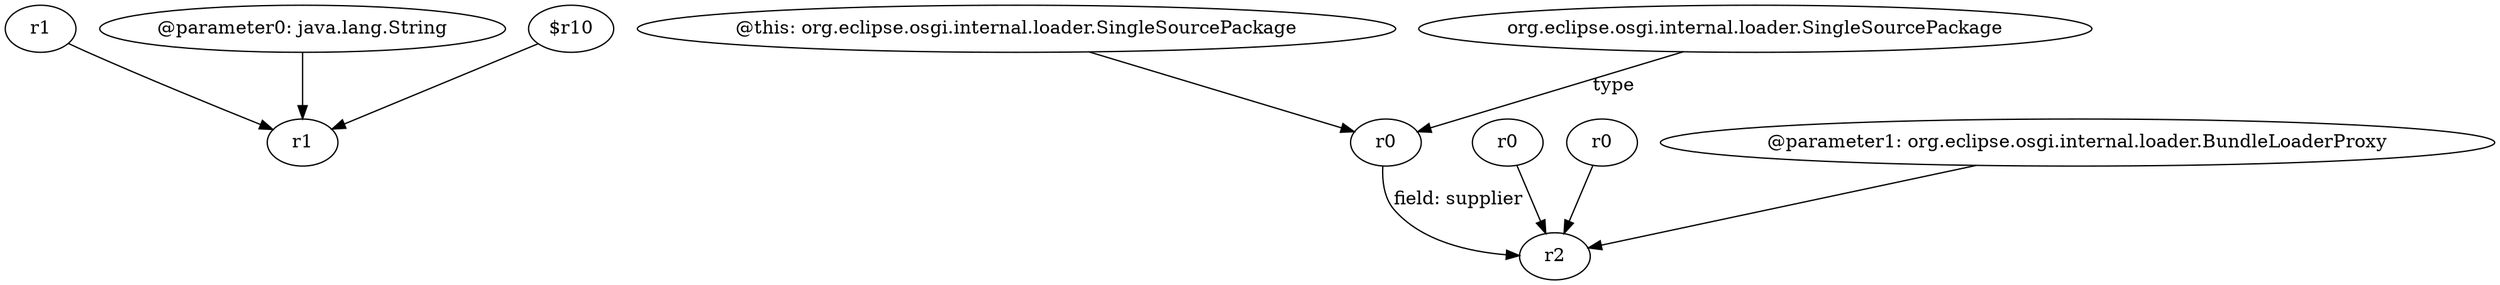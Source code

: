 digraph g {
0[label="r1"]
1[label="r1"]
0->1[label=""]
2[label="@this: org.eclipse.osgi.internal.loader.SingleSourcePackage"]
3[label="r0"]
2->3[label=""]
4[label="r0"]
5[label="r2"]
4->5[label=""]
6[label="r0"]
6->5[label=""]
3->5[label="field: supplier"]
7[label="@parameter0: java.lang.String"]
7->1[label=""]
8[label="$r10"]
8->1[label=""]
9[label="@parameter1: org.eclipse.osgi.internal.loader.BundleLoaderProxy"]
9->5[label=""]
10[label="org.eclipse.osgi.internal.loader.SingleSourcePackage"]
10->3[label="type"]
}